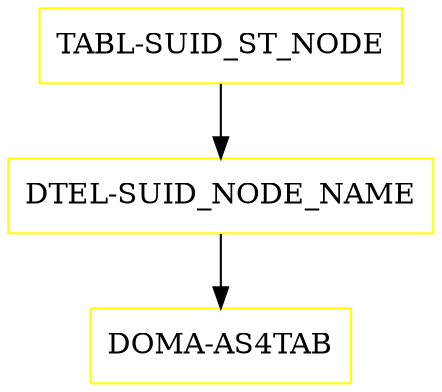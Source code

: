 digraph G {
  "TABL-SUID_ST_NODE" [shape=box,color=yellow];
  "DTEL-SUID_NODE_NAME" [shape=box,color=yellow,URL="./DTEL_SUID_NODE_NAME.html"];
  "DOMA-AS4TAB" [shape=box,color=yellow,URL="./DOMA_AS4TAB.html"];
  "TABL-SUID_ST_NODE" -> "DTEL-SUID_NODE_NAME";
  "DTEL-SUID_NODE_NAME" -> "DOMA-AS4TAB";
}

